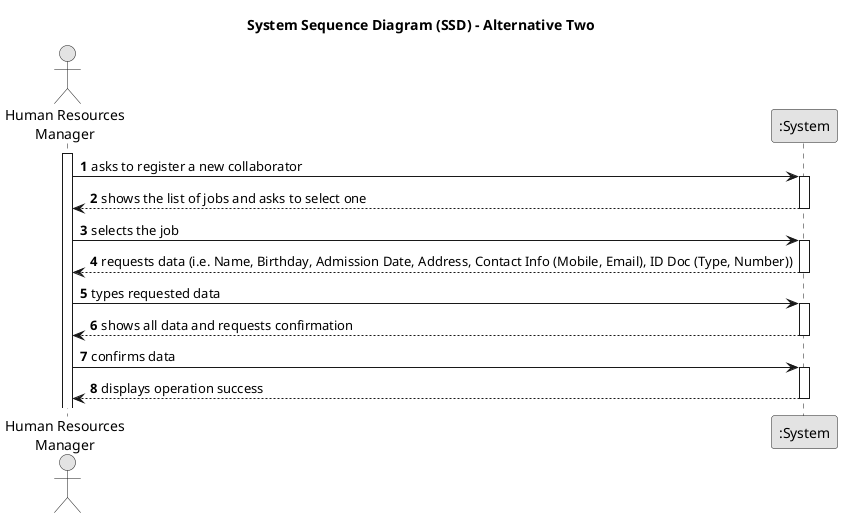 @startuml
skinparam monochrome true
skinparam packageStyle rectangle
skinparam shadowing false

title System Sequence Diagram (SSD) - Alternative Two

autonumber

actor "Human Resources\nManager" as HRM
participant ":System" as System

activate HRM

    HRM -> System : asks to register a new collaborator
    activate System

        System --> HRM : shows the list of jobs and asks to select one
    deactivate System

    HRM -> System : selects the job
    activate System

        System --> HRM : requests data (i.e. Name, Birthday, Admission Date, Address, Contact Info (Mobile, Email), ID Doc (Type, Number))
    deactivate System

    HRM -> System : types requested data
    activate System

        System --> HRM : shows all data and requests confirmation
    deactivate System

    HRM -> System : confirms data
    activate System

        System --> HRM : displays operation success
    deactivate System

@enduml